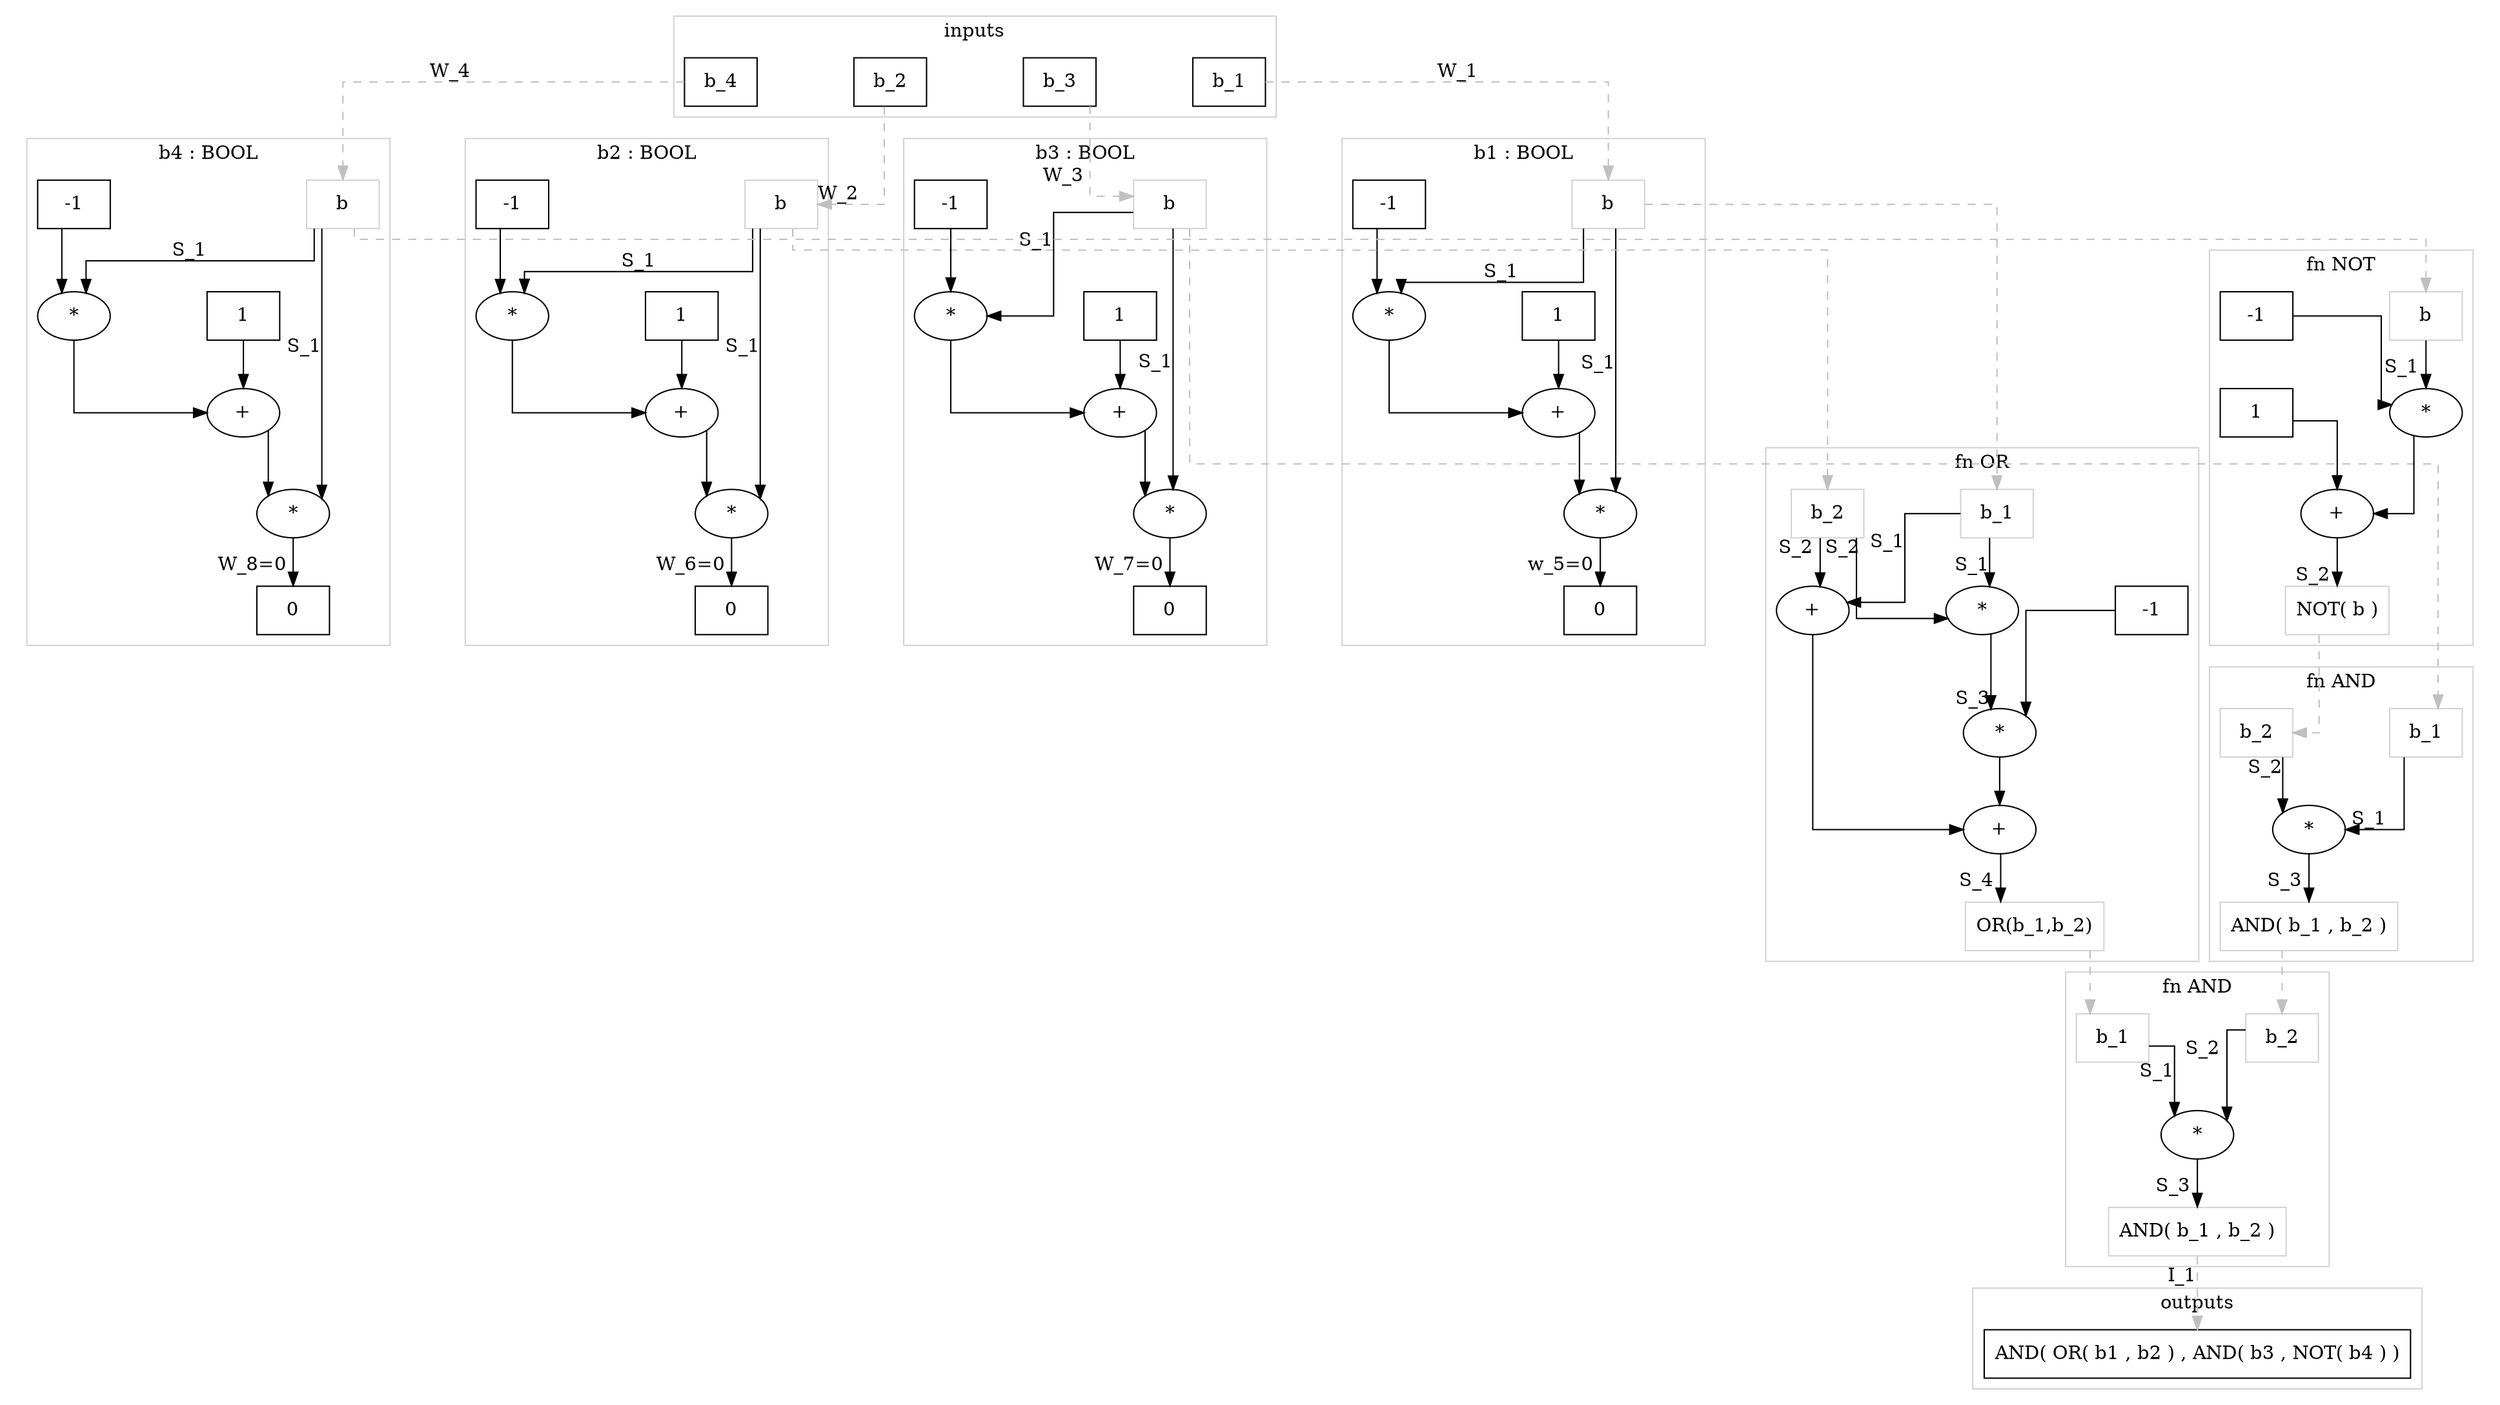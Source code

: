 digraph BOOLCOMPLEX {
	graph [center=true,
		forcelabels=true,
		nodesep=1.0,
		rankdir=TB,
		splines=ortho
	];
	subgraph clusterINPUT {
		graph [color=lightgray,
			label=inputs
		];
		nb1	[label=b_1,
			shape=box];
		nb2	[label=b_2,
			shape=box];
		nb3	[label=b_3,
			shape=box];
		nb4	[label=b_4,
			shape=box];
	}
	subgraph clusterOUTPUT {
		graph [color=lightgray,
			label=outputs
		];
		nout1	[label="AND( OR( b1 , b2 ) , AND( b3 , NOT( b4 ) )",
			shape=box];
	}
	subgraph clusterCONS {
		graph [color=white];
		subgraph clusterBCONS1 {
			graph [color=lightgray,
				label="b1 : BOOL"
			];
			nCONSB11	[color=lightgray,
				label=b,
				shape=box];
			nCONSB14	[label="*"];
			nCONSB11 -> nCONSB14	[xlabel=S_1];
			nCONSB16	[label="*"];
			nCONSB11 -> nCONSB16	[xlabel=S_1];
			nCONSB15	[label="+"];
			nCONSB14 -> nCONSB15;
			nCONSB17	[label=0,
				shape=box];
			nCONSB16 -> nCONSB17	[xlabel="w_5=0 "];
			nCONSB12	[label=1,
				shape=box];
			nCONSB12 -> nCONSB15;
			nCONSB15 -> nCONSB16;
			nCONSB13	[label=-1,
				shape=box];
			nCONSB13 -> nCONSB14;
		}
		subgraph clusterBCONS2 {
			graph [color=lightgray,
				label="b2 : BOOL"
			];
			nCONSB21	[color=lightgray,
				label=b,
				shape=box];
			nCONSB24	[label="*"];
			nCONSB21 -> nCONSB24	[xlabel=S_1];
			nCONSB26	[label="*"];
			nCONSB21 -> nCONSB26	[xlabel=S_1];
			nCONSB25	[label="+"];
			nCONSB24 -> nCONSB25;
			nCONSB27	[label=0,
				shape=box];
			nCONSB26 -> nCONSB27	[xlabel="W_6=0 "];
			nCONSB22	[label=1,
				shape=box];
			nCONSB22 -> nCONSB25;
			nCONSB25 -> nCONSB26;
			nCONSB23	[label=-1,
				shape=box];
			nCONSB23 -> nCONSB24;
		}
		subgraph clusterBCONS3 {
			graph [color=lightgray,
				label="b3 : BOOL"
			];
			nCONSB31	[color=lightgray,
				label=b,
				shape=box];
			nCONSB34	[label="*"];
			nCONSB31 -> nCONSB34	[xlabel=S_1];
			nCONSB36	[label="*"];
			nCONSB31 -> nCONSB36	[xlabel=S_1];
			nCONSB35	[label="+"];
			nCONSB34 -> nCONSB35;
			nCONSB37	[label=0,
				shape=box];
			nCONSB36 -> nCONSB37	[xlabel="W_7=0 "];
			nCONSB32	[label=1,
				shape=box];
			nCONSB32 -> nCONSB35;
			nCONSB35 -> nCONSB36;
			nCONSB33	[label=-1,
				shape=box];
			nCONSB33 -> nCONSB34;
		}
		subgraph clusterBCONS4 {
			graph [color=lightgray,
				label="b4 : BOOL"
			];
			nCONSB41	[color=lightgray,
				label=b,
				shape=box];
			nCONSB44	[label="*"];
			nCONSB41 -> nCONSB44	[xlabel=S_1];
			nCONSB46	[label="*"];
			nCONSB41 -> nCONSB46	[xlabel=S_1];
			nCONSB45	[label="+"];
			nCONSB44 -> nCONSB45;
			nCONSB47	[label=0,
				shape=box];
			nCONSB46 -> nCONSB47	[xlabel="W_8=0 "];
			nCONSB42	[label=1,
				shape=box];
			nCONSB42 -> nCONSB45;
			nCONSB45 -> nCONSB46;
			nCONSB43	[label=-1,
				shape=box];
			nCONSB43 -> nCONSB44;
		}
	}
	subgraph clusterCIRC {
		graph [color=white];
		subgraph clusterORb1b2 {
			graph [color=lightgray,
				label="fn OR"
			];
			nOR1	[color=lightgray,
				label=b_1,
				shape=box];
			nOR4	[label="*"];
			nOR1 -> nOR4	[xlabel=S_1];
			nOR6	[label="+"];
			nOR1 -> nOR6	[xlabel=S_1];
			nOR2	[color=lightgray,
				label=b_2,
				shape=box];
			nOR2 -> nOR4	[taillabel="S_2 "];
			nOR2 -> nOR6	[taillabel="S_2 "];
			nOR3	[label=-1,
				shape=box];
			nOR5	[label="*"];
			nOR3 -> nOR5;
			nOR4 -> nOR5	[headlabel=" S_3"];
			nOR7	[label="+"];
			nOR5 -> nOR7;
			nOR6 -> nOR7;
			nOR8	[color=lightgray,
				label="OR(b_1,b_2)",
				shape=box];
			nOR7 -> nOR8	[xlabel="S_4 "];
		}
		subgraph clusterANDb3NOTb4 {
			graph [color=lightgray,
				label="fn AND"
			];
			nAND21	[color=lightgray,
				label=b_1,
				shape=box];
			nAND23	[label="*"];
			nAND21 -> nAND23	[headlabel=" S_1"];
			nAND24	[color=lightgray,
				label="AND( b_1 , b_2 )",
				shape=box];
			nAND23 -> nAND24	[xlabel="S_3 "];
			nAND22	[color=lightgray,
				label=b_2,
				shape=box];
			nAND22 -> nAND23	[xlabel=S_2];
		}
		subgraph clusterNOTb4 {
			graph [color=lightgray,
				label="fn NOT"
			];
			nNOT1	[color=lightgray,
				label=b,
				shape=box];
			nNOT4	[label="*"];
			nNOT1 -> nNOT4	[xlabel="S_1 "];
			nNOT5	[label="+"];
			nNOT4 -> nNOT5;
			nNOT2	[label=-1,
				shape=box];
			nNOT2 -> nNOT4;
			nNOT3	[label=1,
				shape=box];
			nNOT3 -> nNOT5;
			nNOT6	[color=lightgray,
				label="NOT( b )",
				shape=box];
			nNOT5 -> nNOT6	[headlabel="S_2 "];
		}
		subgraph clusterAND1 {
			graph [color=lightgray,
				label="fn AND"
			];
			nAND1_1	[color=lightgray,
				label=b_1,
				shape=box];
			nAND1_3	[label="*"];
			nAND1_1 -> nAND1_3	[xlabel=S_1];
			nAND1_4	[color=lightgray,
				label="AND( b_1 , b_2 )",
				shape=box];
			nAND1_3 -> nAND1_4	[xlabel="S_3 "];
			nAND1_2	[color=lightgray,
				label=b_2,
				shape=box];
			nAND1_2 -> nAND1_3	[xlabel="S_2 "];
		}
		nOR8 -> nAND1_1	[color=grey,
			style=dashed];
		nAND24 -> nAND1_2	[color=grey,
			style=dashed];
		nNOT6 -> nAND22	[color=grey,
			style=dashed];
	}
	nb1 -> nCONSB11	[color=grey,
		style=dashed,
		xlabel=W_1];
	nb2 -> nCONSB21	[color=grey,
		headlabel=W_2,
		style=dashed];
	nb3 -> nCONSB31	[color=grey,
		style=dashed,
		xlabel="W_3 "];
	nb4 -> nCONSB41	[color=grey,
		style=dashed,
		xlabel=W_4];
	nCONSB11 -> nOR1	[color=grey,
		style=dashed];
	nCONSB21 -> nOR2	[color=grey,
		style=dashed];
	nCONSB31 -> nAND21	[color=grey,
		style=dashed];
	nCONSB41 -> nNOT1	[color=grey,
		style=dashed];
	nAND1_4 -> nout1	[color=grey,
		style=dashed,
		xlabel=I_1];
}
